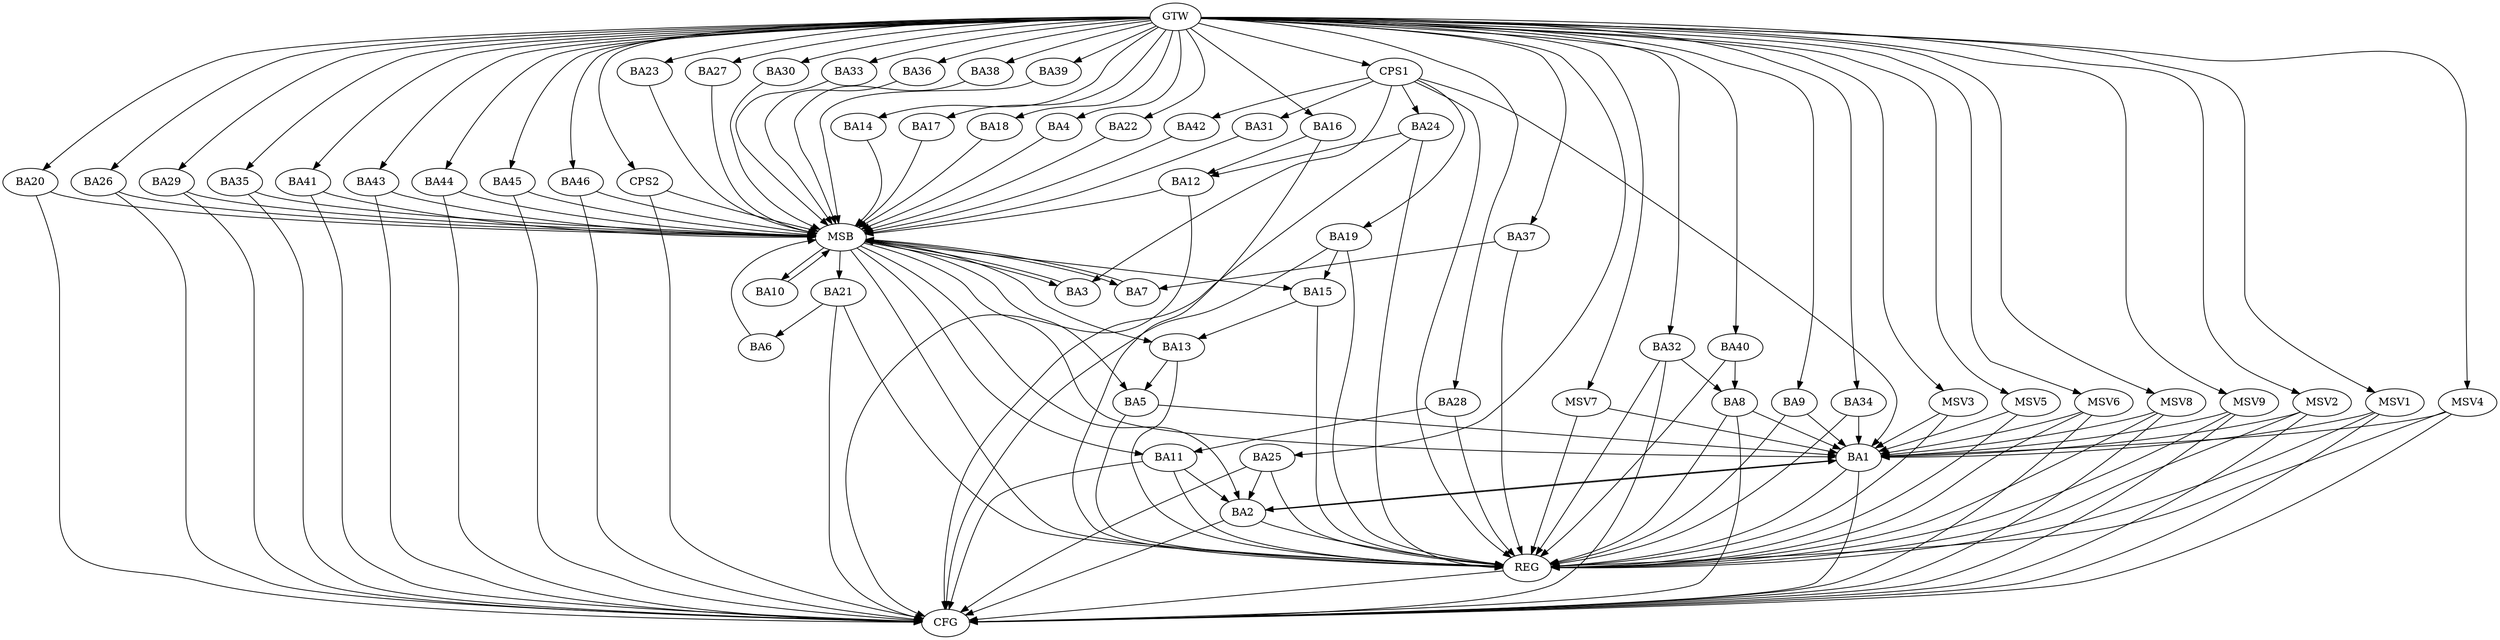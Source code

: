 strict digraph G {
  BA1 [ label="BA1" ];
  BA2 [ label="BA2" ];
  BA3 [ label="BA3" ];
  BA4 [ label="BA4" ];
  BA5 [ label="BA5" ];
  BA6 [ label="BA6" ];
  BA7 [ label="BA7" ];
  BA8 [ label="BA8" ];
  BA9 [ label="BA9" ];
  BA10 [ label="BA10" ];
  BA11 [ label="BA11" ];
  BA12 [ label="BA12" ];
  BA13 [ label="BA13" ];
  BA14 [ label="BA14" ];
  BA15 [ label="BA15" ];
  BA16 [ label="BA16" ];
  BA17 [ label="BA17" ];
  BA18 [ label="BA18" ];
  BA19 [ label="BA19" ];
  BA20 [ label="BA20" ];
  BA21 [ label="BA21" ];
  BA22 [ label="BA22" ];
  BA23 [ label="BA23" ];
  BA24 [ label="BA24" ];
  BA25 [ label="BA25" ];
  BA26 [ label="BA26" ];
  BA27 [ label="BA27" ];
  BA28 [ label="BA28" ];
  BA29 [ label="BA29" ];
  BA30 [ label="BA30" ];
  BA31 [ label="BA31" ];
  BA32 [ label="BA32" ];
  BA33 [ label="BA33" ];
  BA34 [ label="BA34" ];
  BA35 [ label="BA35" ];
  BA36 [ label="BA36" ];
  BA37 [ label="BA37" ];
  BA38 [ label="BA38" ];
  BA39 [ label="BA39" ];
  BA40 [ label="BA40" ];
  BA41 [ label="BA41" ];
  BA42 [ label="BA42" ];
  BA43 [ label="BA43" ];
  BA44 [ label="BA44" ];
  BA45 [ label="BA45" ];
  BA46 [ label="BA46" ];
  CPS1 [ label="CPS1" ];
  CPS2 [ label="CPS2" ];
  GTW [ label="GTW" ];
  REG [ label="REG" ];
  MSB [ label="MSB" ];
  CFG [ label="CFG" ];
  MSV1 [ label="MSV1" ];
  MSV2 [ label="MSV2" ];
  MSV3 [ label="MSV3" ];
  MSV4 [ label="MSV4" ];
  MSV5 [ label="MSV5" ];
  MSV6 [ label="MSV6" ];
  MSV7 [ label="MSV7" ];
  MSV8 [ label="MSV8" ];
  MSV9 [ label="MSV9" ];
  BA1 -> BA2;
  BA2 -> BA1;
  BA5 -> BA1;
  BA8 -> BA1;
  BA9 -> BA1;
  BA11 -> BA2;
  BA13 -> BA5;
  BA15 -> BA13;
  BA16 -> BA12;
  BA19 -> BA15;
  BA21 -> BA6;
  BA24 -> BA12;
  BA25 -> BA2;
  BA28 -> BA11;
  BA32 -> BA8;
  BA34 -> BA1;
  BA37 -> BA7;
  BA40 -> BA8;
  CPS1 -> BA24;
  CPS1 -> BA42;
  CPS1 -> BA1;
  CPS1 -> BA3;
  CPS1 -> BA19;
  CPS1 -> BA31;
  GTW -> BA4;
  GTW -> BA9;
  GTW -> BA14;
  GTW -> BA16;
  GTW -> BA17;
  GTW -> BA18;
  GTW -> BA20;
  GTW -> BA22;
  GTW -> BA23;
  GTW -> BA25;
  GTW -> BA26;
  GTW -> BA27;
  GTW -> BA28;
  GTW -> BA29;
  GTW -> BA30;
  GTW -> BA32;
  GTW -> BA33;
  GTW -> BA34;
  GTW -> BA35;
  GTW -> BA36;
  GTW -> BA37;
  GTW -> BA38;
  GTW -> BA39;
  GTW -> BA40;
  GTW -> BA41;
  GTW -> BA43;
  GTW -> BA44;
  GTW -> BA45;
  GTW -> BA46;
  GTW -> CPS1;
  GTW -> CPS2;
  BA1 -> REG;
  BA2 -> REG;
  BA5 -> REG;
  BA8 -> REG;
  BA9 -> REG;
  BA11 -> REG;
  BA13 -> REG;
  BA15 -> REG;
  BA16 -> REG;
  BA19 -> REG;
  BA21 -> REG;
  BA24 -> REG;
  BA25 -> REG;
  BA28 -> REG;
  BA32 -> REG;
  BA34 -> REG;
  BA37 -> REG;
  BA40 -> REG;
  CPS1 -> REG;
  BA3 -> MSB;
  MSB -> BA2;
  MSB -> REG;
  BA4 -> MSB;
  BA6 -> MSB;
  BA7 -> MSB;
  MSB -> BA1;
  BA10 -> MSB;
  BA12 -> MSB;
  BA14 -> MSB;
  MSB -> BA13;
  BA17 -> MSB;
  MSB -> BA5;
  BA18 -> MSB;
  BA20 -> MSB;
  MSB -> BA10;
  BA22 -> MSB;
  BA23 -> MSB;
  MSB -> BA11;
  BA26 -> MSB;
  MSB -> BA7;
  BA27 -> MSB;
  BA29 -> MSB;
  BA30 -> MSB;
  BA31 -> MSB;
  BA33 -> MSB;
  BA35 -> MSB;
  BA36 -> MSB;
  BA38 -> MSB;
  BA39 -> MSB;
  BA41 -> MSB;
  MSB -> BA3;
  BA42 -> MSB;
  MSB -> BA21;
  BA43 -> MSB;
  MSB -> BA15;
  BA44 -> MSB;
  BA45 -> MSB;
  BA46 -> MSB;
  CPS2 -> MSB;
  BA11 -> CFG;
  BA20 -> CFG;
  BA2 -> CFG;
  BA46 -> CFG;
  BA8 -> CFG;
  BA26 -> CFG;
  BA41 -> CFG;
  BA24 -> CFG;
  BA12 -> CFG;
  BA35 -> CFG;
  BA1 -> CFG;
  BA25 -> CFG;
  CPS2 -> CFG;
  BA19 -> CFG;
  BA44 -> CFG;
  BA21 -> CFG;
  BA45 -> CFG;
  BA32 -> CFG;
  BA29 -> CFG;
  BA43 -> CFG;
  REG -> CFG;
  MSV1 -> BA1;
  MSV2 -> BA1;
  MSV3 -> BA1;
  MSV4 -> BA1;
  MSV5 -> BA1;
  GTW -> MSV1;
  MSV1 -> REG;
  MSV1 -> CFG;
  GTW -> MSV2;
  MSV2 -> REG;
  MSV2 -> CFG;
  GTW -> MSV3;
  MSV3 -> REG;
  GTW -> MSV4;
  MSV4 -> REG;
  MSV4 -> CFG;
  GTW -> MSV5;
  MSV5 -> REG;
  MSV6 -> BA1;
  MSV7 -> BA1;
  GTW -> MSV6;
  MSV6 -> REG;
  MSV6 -> CFG;
  GTW -> MSV7;
  MSV7 -> REG;
  MSV8 -> BA1;
  GTW -> MSV8;
  MSV8 -> REG;
  MSV8 -> CFG;
  MSV9 -> BA1;
  GTW -> MSV9;
  MSV9 -> REG;
  MSV9 -> CFG;
}
